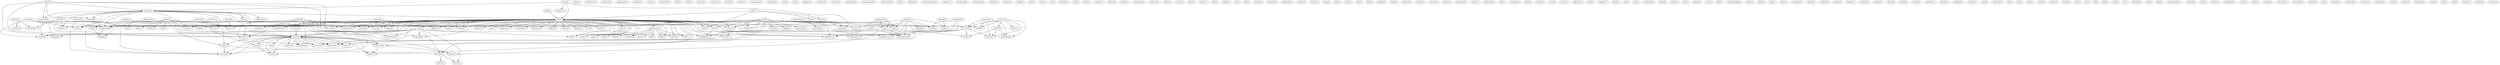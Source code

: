 digraph G {
  home [ label="home(2)" ];
  country [ label="country(6)" ];
  formed [ label="formed(1)" ];
  statement [ label="statement(2)" ];
  meaning [ label="meaning(1)" ];
  partnership [ label="partnership(1)" ];
  equality [ label="equality(1)" ];
  eder [ label="eder(1)" ];
  define [ label="define(1)" ];
  federation [ label="federation(1)" ];
  intention [ label="intention(1)" ];
  population [ label="population(1)" ];
  problem [ label="problem(1)" ];
  power [ label="power(1)" ];
  embellish [ label="embellish(1)" ];
  steel [ label="steel(1)" ];
  force [ label="force(2)" ];
  ed [ label="ed(49)" ];
  situation [ label="situation(1)" ];
  consisted [ label="consisted(1)" ];
  sway [ label="sway(1)" ];
  remove [ label="remove(1)" ];
  speech [ label="speech(2)" ];
  inserted [ label="inserted(1)" ];
  know [ label="know(1)" ];
  someone [ label="someone(1)" ];
  person [ label="person(1)" ];
  notion [ label="notion(1)" ];
  importance [ label="importance(1)" ];
  preceded [ label="preceded(1)" ];
  asia [ label="asia(1)" ];
  add [ label="add(1)" ];
  prophet [ label="prophet(1)" ];
  continues [ label="continues(1)" ];
  assume [ label="assume(1)" ];
  bandwidth [ label="bandwidth(1)" ];
  site [ label="site(1)" ];
  settlement [ label="settlement(1)" ];
  quote [ label="quote(1)" ];
  man [ label="man(2)" ];
  order [ label="order(1)" ];
  quote [ label="quote(5)" ];
  nation [ label="nation(1)" ];
  desert [ label="desert(1)" ];
  expansion [ label="expansion(2)" ];
  expand [ label="expand(1)" ];
  century [ label="century(2)" ];
  expropriation [ label="expropriation(1)" ];
  declaration [ label="declaration(1)" ];
  died [ label="died(1)" ];
  refugee [ label="refugee(1)" ];
  encouragement [ label="encouragement(1)" ];
  achieve [ label="achieve(1)" ];
  murdering [ label="murdering(2)" ];
  homestead [ label="homestead(1)" ];
  defense [ label="defense(1)" ];
  land [ label="land(2)" ];
  subject [ label="subject(1)" ];
  eulogy [ label="eulogy(1)" ];
  york [ label="york(1)" ];
  form [ label="form(1)" ];
  uri [ label="uri(1)" ];
  bearing [ label="bearing(1)" ];
  look [ label="look(1)" ];
  build [ label="build(1)" ];
  exclude [ label="exclude(1)" ];
  desire [ label="desire(1)" ];
  process [ label="process(3)" ];
  removal [ label="removal(1)" ];
  ability [ label="ability(1)" ];
  civilization [ label="civilization(1)" ];
  captured [ label="captured(1)" ];
  doubt [ label="doubt(1)" ];
  press [ label="press(3)" ];
  spirit [ label="spirit(1)" ];
  place [ label="place(1)" ];
  border [ label="border(1)" ];
  expel [ label="expel(1)" ];
  employment [ label="employment(2)" ];
  take [ label="take(2)" ];
  transit [ label="transit(1)" ];
  try [ label="try(2)" ];
  day [ label="day(2)" ];
  today [ label="today(4)" ];
  violence [ label="violence(1)" ];
  massacre [ label="massacre(1)" ];
  idiot [ label="idiot(1)" ];
  terrorism [ label="terrorism(3)" ];
  anything [ label="anything(1)" ];
  citizenry [ label="citizenry(1)" ];
  began [ label="began(1)" ];
  wave [ label="wave(1)" ];
  return [ label="return(1)" ];
  yariv [ label="yariv(1)" ];
  reality [ label="reality(1)" ];
  give [ label="give(1)" ];
  plight [ label="plight(1)" ];
  jew [ label="jew(1)" ];
  end [ label="end(1)" ];
  bigot [ label="bigot(1)" ];
  road [ label="road(1)" ];
  liar [ label="liar(1)" ];
  edu [ label="edu(1)" ];
  portion [ label="portion(1)" ];
  abdullah [ label="abdullah(1)" ];
  kapeliouk [ label="kapeliouk(1)" ];
  combat [ label="combat(1)" ];
  ensure [ label="ensure(1)" ];
  gang [ label="gang(1)" ];
  post [ label="post(1)" ];
  event [ label="event(1)" ];
  lose [ label="lose(1)" ];
  center [ label="center(2)" ];
  name [ label="name(1)" ];
  context [ label="context(4)" ];
  propaganda [ label="propaganda(1)" ];
  source [ label="source(2)" ];
  agenda [ label="agenda(1)" ];
  pseudo [ label="pseudo(1)" ];
  face [ label="face(1)" ];
  identify [ label="identify(1)" ];
  being [ label="being(1)" ];
  became [ label="became(1)" ];
  nothing [ label="nothing(2)" ];
  make [ label="make(1)" ];
  sunday [ label="sunday(1)" ];
  agriculture [ label="agriculture(2)" ];
  body [ label="body(1)" ];
  work [ label="work(2)" ];
  cancer [ label="cancer(1)" ];
  time [ label="time(4)" ];
  obscure [ label="obscure(1)" ];
  britain [ label="britain(1)" ];
  statesman [ label="statesman(1)" ];
  jersey [ label="jersey(1)" ];
  hesitation [ label="hesitation(1)" ];
  policy [ label="policy(3)" ];
  fled [ label="fled(1)" ];
  attacking [ label="attacking(1)" ];
  chief [ label="chief(1)" ];
  burden [ label="burden(1)" ];
  territory [ label="territory(2)" ];
  one [ label="one(2)" ];
  avert [ label="avert(2)" ];
  question [ label="question(1)" ];
  urge [ label="urge(1)" ];
  generation [ label="generation(2)" ];
  barbarism [ label="barbarism(1)" ];
  cleveland [ label="cleveland(1)" ];
  domination [ label="domination(1)" ];
  suggest [ label="suggest(1)" ];
  sword [ label="sword(1)" ];
  thing [ label="thing(1)" ];
  meant [ label="meant(2)" ];
  helmet [ label="helmet(1)" ];
  plant [ label="plant(1)" ];
  added [ label="added(1)" ];
  region [ label="region(1)" ];
  appear [ label="appear(1)" ];
  tree [ label="tree(1)" ];
  authenticity [ label="authenticity(1)" ];
  verify [ label="verify(1)" ];
  hand [ label="hand(1)" ];
  truth [ label="truth(2)" ];
  war [ label="war(3)" ];
  adhering [ label="adhering(1)" ];
  ariv [ label="ariv(1)" ];
  intelligence [ label="intelligence(1)" ];
  village [ label="village(2)" ];
  likes [ label="likes(1)" ];
  difficulty [ label="difficulty(1)" ];
  annihilation [ label="annihilation(1)" ];
  access [ label="access(1)" ];
  millimeter [ label="millimeter(1)" ];
  gaze [ label="gaze(1)" ];
  slip [ label="slip(2)" ];
  writes [ label="writes(1)" ];
  cannon [ label="cannon(1)" ];
  voice [ label="voice(1)" ];
  reason [ label="reason(1)" ];
  jefferson [ label="jefferson(1)" ];
  read [ label="read(1)" ];
  rampart [ label="rampart(1)" ];
  stroll [ label="stroll(1)" ];
  benefit [ label="benefit(1)" ];
  fate [ label="fate(1)" ];
  bar [ label="bar(1)" ];
  nicholson [ label="nicholson(1)" ];
  group [ label="group(2)" ];
  peace [ label="peace(1)" ];
  way [ label="way(1)" ];
  george [ label="george(1)" ];
  sync [ label="sync(1)" ];
  talk [ label="talk(1)" ];
  understanding [ label="understanding(1)" ];
  diary [ label="diary(1)" ];
  rebirth [ label="rebirth(1)" ];
  choice [ label="choice(1)" ];
  life [ label="life(2)" ];
  think [ label="think(1)" ];
  sight [ label="sight(1)" ];
  david [ label="david(1)" ];
  everything [ label="everything(1)" ];
  earth [ label="earth(1)" ];
  recognize [ label="recognize(1)" ];
  journal [ label="journal(1)" ];
  conflict [ label="conflict(1)" ];
  change [ label="change(1)" ];
  balfour [ label="balfour(1)" ];
  summer [ label="summer(1)" ];
  research [ label="research(2)" ];
  yitzhak [ label="yitzhak(1)" ];
  knesset [ label="knesset(2)" ];
  hatred [ label="hatred(2)" ];
  owned [ label="owned(1)" ];
  israelis [ label="israelis(1)" ];
  zionist [ label="zionist(4)" ];
  kaufman [ label="kaufman(1)" ];
  arab [ label="arab(8)" ];
  school [ label="school(1)" ];
  danger [ label="danger(1)" ];
  annexation [ label="annexation(1)" ];
  story [ label="story(1)" ];
  justify [ label="justify(1)" ];
  described [ label="described(1)" ];
  extermination [ label="extermination(1)" ];
  europe [ label="europe(1)" ];
  expelling [ label="expelling(1)" ];
  october [ label="october(1)" ];
  jewish [ label="jewish(5)" ];
  tradition [ label="tradition(1)" ];
  means [ label="means(1)" ];
  al [ label="al(1)" ];
  gaza [ label="gaza(1)" ];
  entertain [ label="entertain(1)" ];
  ma [ label="ma(1)" ];
  self [ label="self(1)" ];
  mark [ label="mark(1)" ];
  mufti [ label="mufti(1)" ];
  shamir [ label="shamir(1)" ];
  middle [ label="middle(1)" ];
  shrink [ label="shrink(1)" ];
  fact [ label="fact(1)" ];
  ira [ label="ira(1)" ];
  dr [ label="dr(2)" ];
  hall [ label="hall(1)" ];
  state [ label="state(2)" ];
  oz [ label="oz(1)" ];
  begin [ label="begin(4)" ];
  braziller [ label="braziller(1)" ];
  idea [ label="idea(1)" ];
  king [ label="king(1)" ];
  responsibility [ label="responsibility(1)" ];
  theodor [ label="theodor(3)" ];
  michael [ label="michael(1)" ];
  hope [ label="hope(1)" ];
  avneri [ label="avneri(1)" ];
  gurion [ label="gurion(3)" ];
  weidenfeld [ label="weidenfeld(1)" ];
  fraud [ label="fraud(1)" ];
  israel [ label="israel(22)" ];
  anybody [ label="anybody(1)" ];
  argue [ label="argue(1)" ];
  december [ label="december(1)" ];
  davidsson [ label="davidsson(3)" ];
  arming [ label="arming(1)" ];
  university [ label="university(1)" ];
  hamishmar [ label="hamishmar(2)" ];
  jerusalem [ label="jerusalem(2)" ];
  outpost [ label="outpost(1)" ];
  roy [ label="roy(1)" ];
  cabinet [ label="cabinet(1)" ];
  rutenberg [ label="rutenberg(1)" ];
  prentice [ label="prentice(1)" ];
  april [ label="april(1)" ];
  president [ label="president(1)" ];
  stern [ label="stern(1)" ];
  december [ label="december(2)" ];
  amnon [ label="amnon(1)" ];
  montague [ label="montague(1)" ];
  golda [ label="golda(2)" ];
  turn [ label="turn(1)" ];
  june [ label="june(2)" ];
  inquiry [ label="inquiry(1)" ];
  stream [ label="stream(1)" ];
  minister [ label="minister(5)" ];
  home -> country [ label="1" ];
  home -> formed [ label="1" ];
  home -> statement [ label="1" ];
  home -> meaning [ label="1" ];
  home -> partnership [ label="1" ];
  home -> equality [ label="1" ];
  home -> eder [ label="1" ];
  force -> country [ label="1" ];
  force -> ed [ label="1" ];
  force -> situation [ label="1" ];
  force -> consisted [ label="1" ];
  speech -> inserted [ label="1" ];
  speech -> know [ label="1" ];
  country -> formed [ label="1" ];
  country -> site [ label="1" ];
  country -> settlement [ label="1" ];
  country -> quote [ label="1" ];
  country -> man [ label="1" ];
  country -> statement [ label="1" ];
  country -> ed [ label="1" ];
  country -> order [ label="1" ];
  country -> quote [ label="1" ];
  country -> nation [ label="1" ];
  country -> desert [ label="1" ];
  country -> expansion [ label="1" ];
  country -> expand [ label="1" ];
  country -> century [ label="1" ];
  land -> ed [ label="1" ];
  process -> order [ label="1" ];
  process -> nation [ label="1" ];
  process -> expansion [ label="1" ];
  process -> expand [ label="1" ];
  process -> removal [ label="1" ];
  press -> quote [ label="1" ];
  press -> spirit [ label="1" ];
  press -> place [ label="1" ];
  press -> man [ label="1" ];
  press -> border [ label="1" ];
  press -> expel [ label="1" ];
  press -> employment [ label="1" ];
  press -> quote [ label="1" ];
  press -> take [ label="1" ];
  press -> transit [ label="1" ];
  press -> century [ label="1" ];
  press -> try [ label="1" ];
  quote -> man [ label="1" ];
  quote -> day [ label="1" ];
  quote -> today [ label="1" ];
  quote -> ed [ label="1" ];
  quote -> violence [ label="1" ];
  quote -> massacre [ label="1" ];
  quote -> idiot [ label="1" ];
  quote -> terrorism [ label="1" ];
  quote -> anything [ label="1" ];
  quote -> citizenry [ label="1" ];
  quote -> century [ label="1" ];
  quote -> began [ label="1" ];
  quote -> wave [ label="1" ];
  jew -> end [ label="1" ];
  jew -> ed [ label="1" ];
  jew -> bigot [ label="1" ];
  jew -> road [ label="1" ];
  center -> name [ label="1" ];
  center -> context [ label="1" ];
  center -> propaganda [ label="1" ];
  center -> source [ label="1" ];
  center -> agenda [ label="1" ];
  center -> pseudo [ label="1" ];
  nothing -> make [ label="1" ];
  agriculture -> body [ label="1" ];
  agriculture -> consisted [ label="1" ];
  agriculture -> work [ label="1" ];
  agriculture -> cancer [ label="1" ];
  man -> time [ label="1" ];
  man -> century [ label="1" ];
  policy -> today [ label="1" ];
  policy -> pseudo [ label="1" ];
  policy -> try [ label="1" ];
  today -> idiot [ label="1" ];
  territory -> quote [ label="1" ];
  ed -> one [ label="5" ];
  ed -> meaning [ label="7" ];
  ed -> avert [ label="3" ];
  ed -> question [ label="1" ];
  ed -> order [ label="4" ];
  ed -> inserted [ label="4" ];
  ed -> urge [ label="2" ];
  ed -> time [ label="5" ];
  ed -> generation [ label="2" ];
  ed -> employment [ label="6" ];
  ed -> quote [ label="11" ];
  ed -> barbarism [ label="3" ];
  ed -> cleveland [ label="1" ];
  ed -> domination [ label="3" ];
  ed -> suggest [ label="4" ];
  ed -> nation [ label="4" ];
  ed -> body [ label="3" ];
  ed -> road [ label="1" ];
  ed -> sword [ label="3" ];
  ed -> thing [ label="4" ];
  ed -> meant [ label="4" ];
  ed -> helmet [ label="2" ];
  ed -> plant [ label="2" ];
  ed -> added [ label="5" ];
  ed -> region [ label="2" ];
  ed -> appear [ label="1" ];
  ed -> transit [ label="6" ];
  ed -> tree [ label="2" ];
  ed -> source [ label="2" ];
  ed -> know [ label="4" ];
  ed -> authenticity [ label="2" ];
  ed -> verify [ label="2" ];
  ed -> hand [ label="1" ];
  ed -> truth [ label="2" ];
  ed -> war [ label="2" ];
  ed -> adhering [ label="2" ];
  ed -> ariv [ label="1" ];
  ed -> expansion [ label="9" ];
  ed -> intelligence [ label="5" ];
  ed -> village [ label="3" ];
  ed -> likes [ label="2" ];
  ed -> difficulty [ label="2" ];
  ed -> expand [ label="4" ];
  ed -> annihilation [ label="5" ];
  ed -> access [ label="2" ];
  ed -> millimeter [ label="5" ];
  ed -> century [ label="6" ];
  ed -> gaze [ label="1" ];
  ed -> cancer [ label="3" ];
  ed -> slip [ label="4" ];
  ed -> try [ label="6" ];
  ed -> writes [ label="1" ];
  ed -> cannon [ label="2" ];
  one -> meaning [ label="2" ];
  one -> partnership [ label="2" ];
  one -> time [ label="1" ];
  one -> quote [ label="1" ];
  one -> equality [ label="2" ];
  one -> eder [ label="2" ];
  one -> benefit [ label="1" ];
  one -> millimeter [ label="1" ];
  avert -> hand [ label="1" ];
  avert -> likes [ label="1" ];
  avert -> gaze [ label="1" ];
  avert -> slip [ label="1" ];
  time -> benefit [ label="1" ];
  time -> rebirth [ label="1" ];
  generation -> sword [ label="1" ];
  generation -> helmet [ label="1" ];
  generation -> plant [ label="1" ];
  generation -> tree [ label="1" ];
  generation -> choice [ label="1" ];
  generation -> slip [ label="1" ];
  generation -> cannon [ label="1" ];
  generation -> life [ label="1" ];
  david -> equality [ label="1" ];
  david -> eder [ label="1" ];
  david -> added [ label="1" ];
  david -> take [ label="1" ];
  david -> desert [ label="1" ];
  david -> everything [ label="1" ];
  quote -> massacre [ label="1" ];
  quote -> idiot [ label="1" ];
  quote -> terrorism [ label="1" ];
  quote -> anything [ label="1" ];
  quote -> citizenry [ label="1" ];
  quote -> century [ label="1" ];
  quote -> began [ label="1" ];
  quote -> wave [ label="1" ];
  context -> propaganda [ label="1" ];
  context -> truth [ label="1" ];
  context -> agenda [ label="1" ];
  research -> propaganda [ label="1" ];
  research -> source [ label="1" ];
  research -> agenda [ label="1" ];
  research -> pseudo [ label="1" ];
  knesset -> know [ label="1" ];
  knesset -> expansion [ label="1" ];
  knesset -> annihilation [ label="1" ];
  zionist -> thing [ label="1" ];
  zionist -> meant [ label="1" ];
  zionist -> eder [ label="1" ];
  zionist -> likes [ label="1" ];
  zionist -> difficulty [ label="1" ];
  zionist -> writes [ label="1" ];
  arab -> massacre [ label="1" ];
  arab -> school [ label="1" ];
  arab -> terrorism [ label="2" ];
  arab -> danger [ label="1" ];
  arab -> war [ label="1" ];
  arab -> annexation [ label="1" ];
  arab -> desert [ label="1" ];
  arab -> story [ label="1" ];
  arab -> expansion [ label="1" ];
  arab -> village [ label="1" ];
  arab -> annihilation [ label="1" ];
  arab -> justify [ label="1" ];
  arab -> millimeter [ label="1" ];
  arab -> described [ label="1" ];
  arab -> cancer [ label="1" ];
  arab -> began [ label="1" ];
  arab -> extermination [ label="1" ];
  arab -> wave [ label="1" ];
  jewish -> eder [ label="1" ];
  jewish -> tradition [ label="2" ];
  jewish -> idiot [ label="1" ];
  jewish -> terrorism [ label="2" ];
  jewish -> anything [ label="1" ];
  jewish -> means [ label="2" ];
  jewish -> village [ label="1" ];
  jewish -> citizenry [ label="1" ];
  jewish -> cancer [ label="1" ];
  jewish -> al [ label="2" ];
  take -> middle [ label="1" ];
  source -> authenticity [ label="1" ];
  source -> verify [ label="1" ];
  source -> truth [ label="1" ];
  source -> agenda [ label="1" ];
  source -> adhering [ label="1" ];
  begin -> expansion [ label="1" ];
  begin -> annihilation [ label="1" ];
  terrorism -> means [ label="1" ];
  terrorism -> began [ label="1" ];
  theodor -> century [ label="1" ];
  theodor -> try [ label="1" ];
  war -> intelligence [ label="1" ];
  gurion -> everything [ label="2" ];
  israel -> story [ label="1" ];
  israel -> make [ label="1" ];
  israel -> work [ label="1" ];
  israel -> citizenry [ label="1" ];
  israel -> justify [ label="1" ];
  israel -> millimeter [ label="1" ];
  israel -> try [ label="2" ];
  israel -> extermination [ label="1" ];
  israel -> anybody [ label="1" ];
  december -> means [ label="1" ];
  december -> work [ label="1" ];
  december -> intelligence [ label="1" ];
  december -> al [ label="1" ];
  davidsson -> middle [ label="1" ];
  davidsson -> writes [ label="2" ];
  expansion -> expand [ label="1" ];
  hamishmar -> justify [ label="1" ];
  hamishmar -> millimeter [ label="1" ];
  hamishmar -> extermination [ label="1" ];
  april -> millimeter [ label="1" ];
  april -> extermination [ label="1" ];
  december -> al [ label="1" ];
  al -> extermination [ label="1" ];
}

